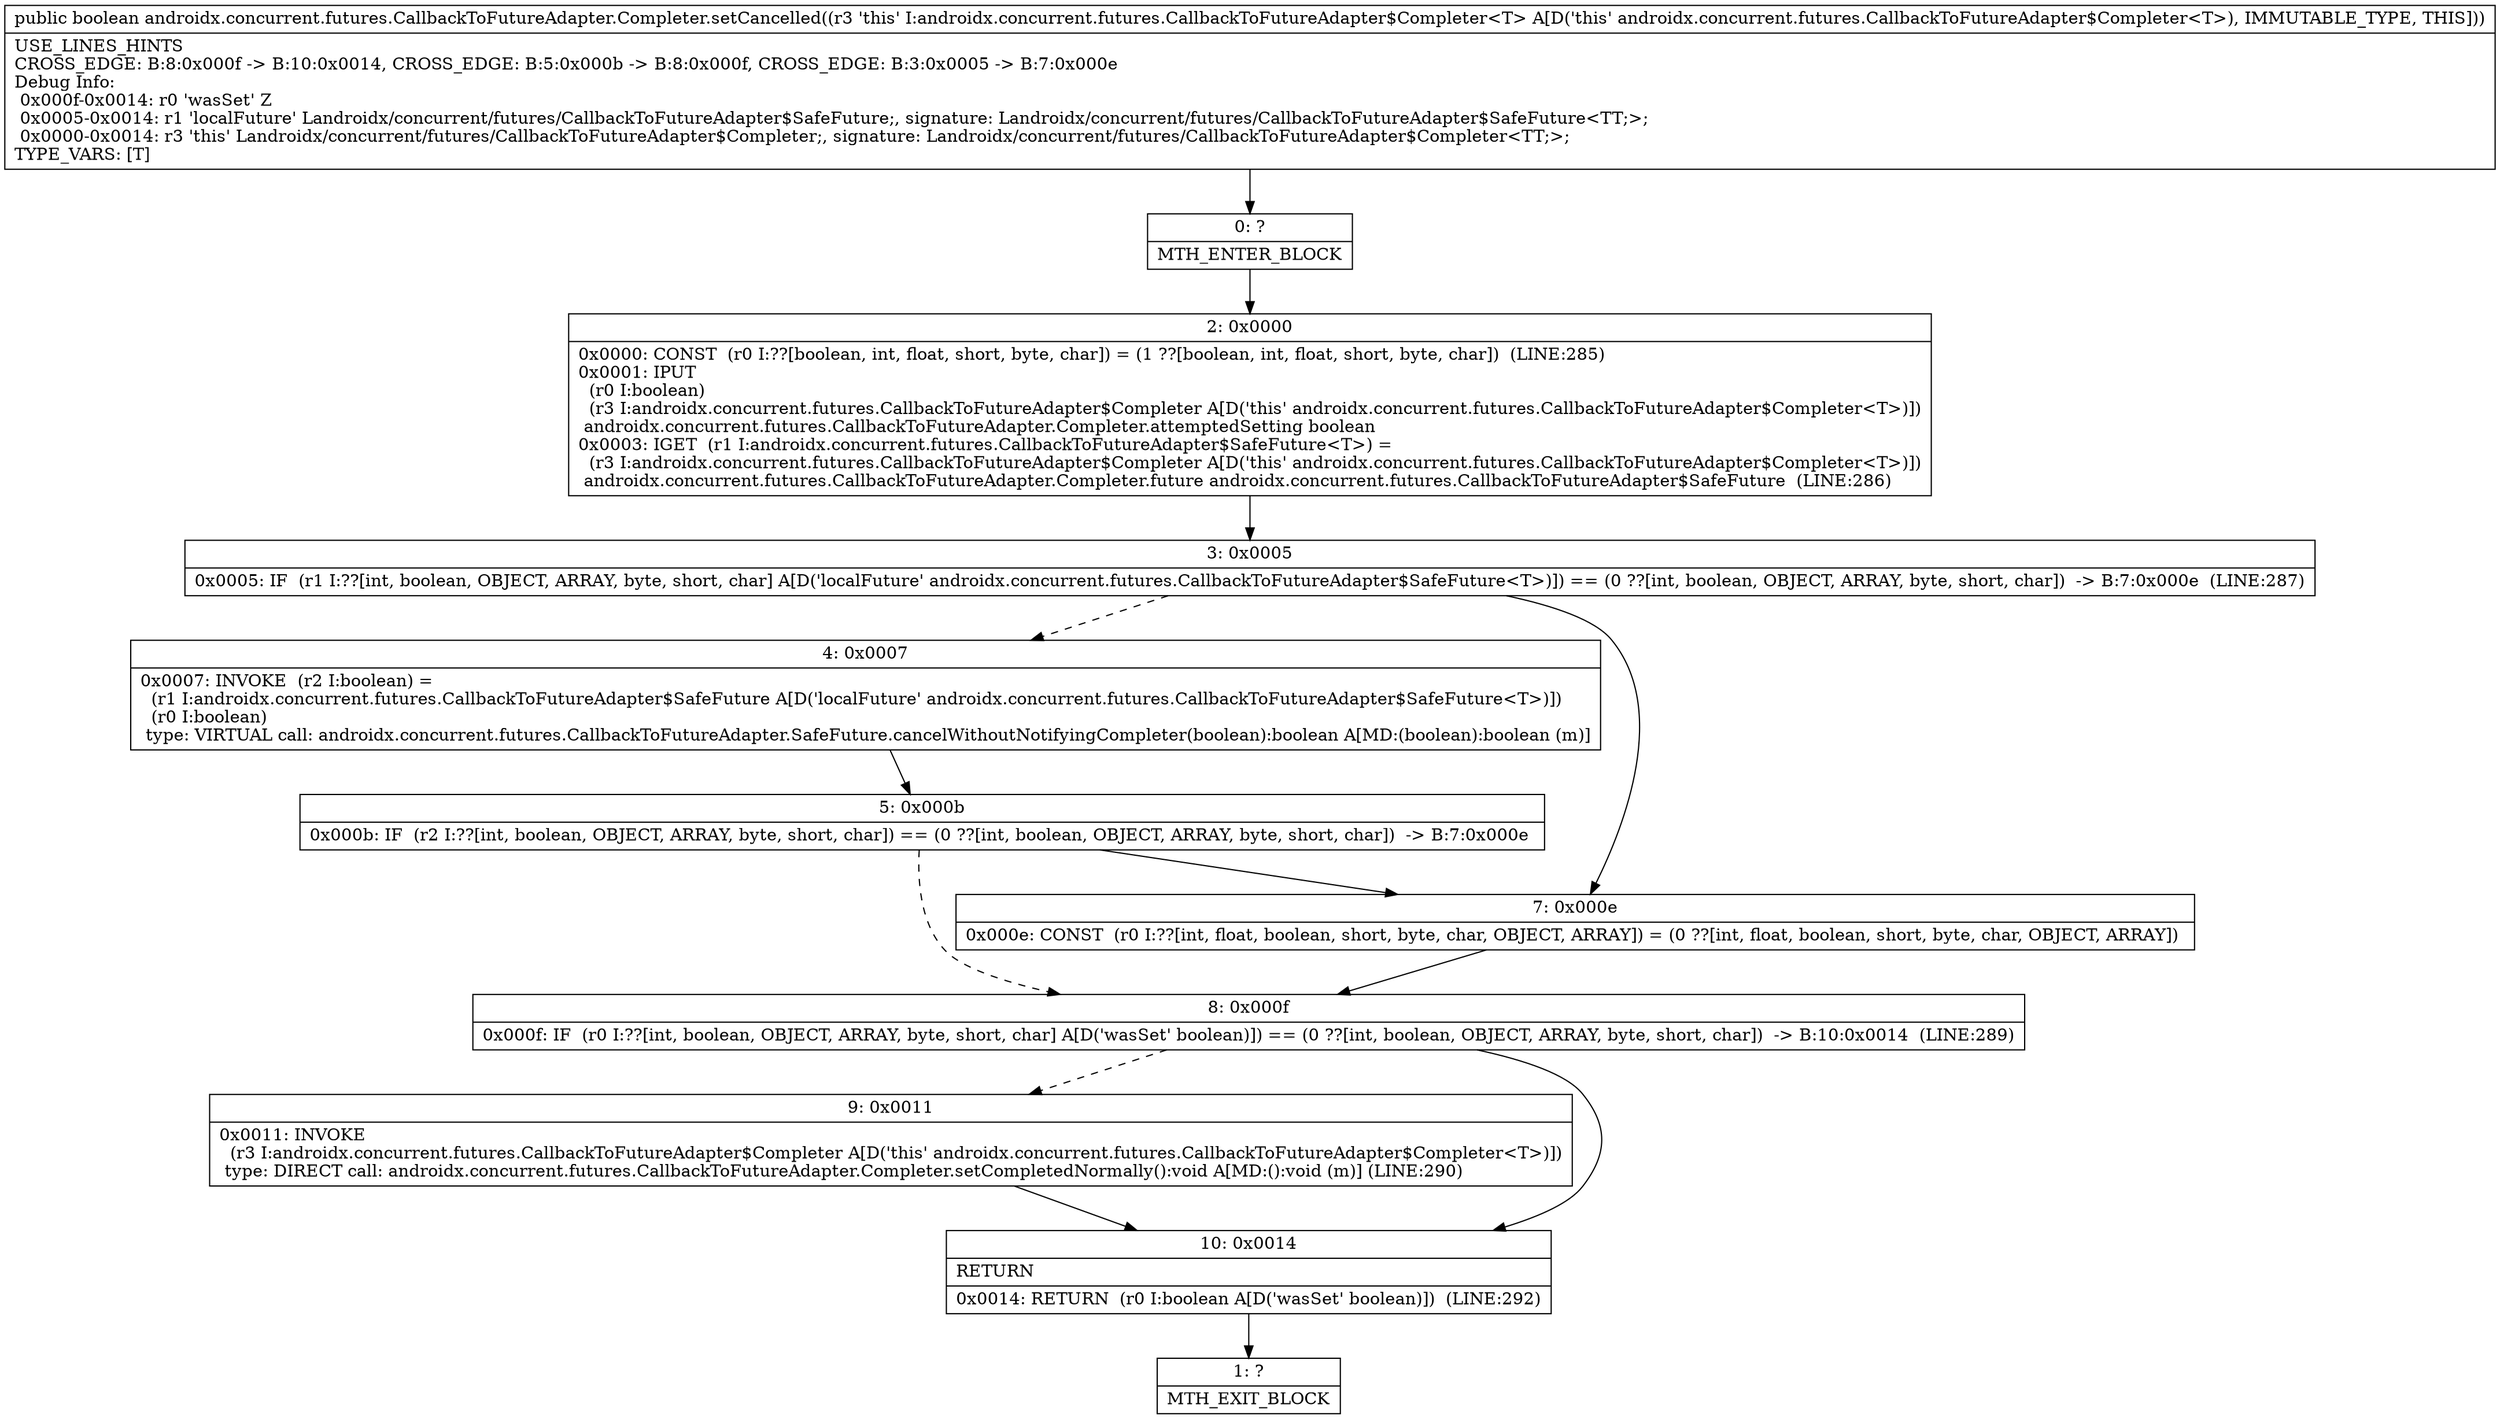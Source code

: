 digraph "CFG forandroidx.concurrent.futures.CallbackToFutureAdapter.Completer.setCancelled()Z" {
Node_0 [shape=record,label="{0\:\ ?|MTH_ENTER_BLOCK\l}"];
Node_2 [shape=record,label="{2\:\ 0x0000|0x0000: CONST  (r0 I:??[boolean, int, float, short, byte, char]) = (1 ??[boolean, int, float, short, byte, char])  (LINE:285)\l0x0001: IPUT  \l  (r0 I:boolean)\l  (r3 I:androidx.concurrent.futures.CallbackToFutureAdapter$Completer A[D('this' androidx.concurrent.futures.CallbackToFutureAdapter$Completer\<T\>)])\l androidx.concurrent.futures.CallbackToFutureAdapter.Completer.attemptedSetting boolean \l0x0003: IGET  (r1 I:androidx.concurrent.futures.CallbackToFutureAdapter$SafeFuture\<T\>) = \l  (r3 I:androidx.concurrent.futures.CallbackToFutureAdapter$Completer A[D('this' androidx.concurrent.futures.CallbackToFutureAdapter$Completer\<T\>)])\l androidx.concurrent.futures.CallbackToFutureAdapter.Completer.future androidx.concurrent.futures.CallbackToFutureAdapter$SafeFuture  (LINE:286)\l}"];
Node_3 [shape=record,label="{3\:\ 0x0005|0x0005: IF  (r1 I:??[int, boolean, OBJECT, ARRAY, byte, short, char] A[D('localFuture' androidx.concurrent.futures.CallbackToFutureAdapter$SafeFuture\<T\>)]) == (0 ??[int, boolean, OBJECT, ARRAY, byte, short, char])  \-\> B:7:0x000e  (LINE:287)\l}"];
Node_4 [shape=record,label="{4\:\ 0x0007|0x0007: INVOKE  (r2 I:boolean) = \l  (r1 I:androidx.concurrent.futures.CallbackToFutureAdapter$SafeFuture A[D('localFuture' androidx.concurrent.futures.CallbackToFutureAdapter$SafeFuture\<T\>)])\l  (r0 I:boolean)\l type: VIRTUAL call: androidx.concurrent.futures.CallbackToFutureAdapter.SafeFuture.cancelWithoutNotifyingCompleter(boolean):boolean A[MD:(boolean):boolean (m)]\l}"];
Node_5 [shape=record,label="{5\:\ 0x000b|0x000b: IF  (r2 I:??[int, boolean, OBJECT, ARRAY, byte, short, char]) == (0 ??[int, boolean, OBJECT, ARRAY, byte, short, char])  \-\> B:7:0x000e \l}"];
Node_8 [shape=record,label="{8\:\ 0x000f|0x000f: IF  (r0 I:??[int, boolean, OBJECT, ARRAY, byte, short, char] A[D('wasSet' boolean)]) == (0 ??[int, boolean, OBJECT, ARRAY, byte, short, char])  \-\> B:10:0x0014  (LINE:289)\l}"];
Node_9 [shape=record,label="{9\:\ 0x0011|0x0011: INVOKE  \l  (r3 I:androidx.concurrent.futures.CallbackToFutureAdapter$Completer A[D('this' androidx.concurrent.futures.CallbackToFutureAdapter$Completer\<T\>)])\l type: DIRECT call: androidx.concurrent.futures.CallbackToFutureAdapter.Completer.setCompletedNormally():void A[MD:():void (m)] (LINE:290)\l}"];
Node_10 [shape=record,label="{10\:\ 0x0014|RETURN\l|0x0014: RETURN  (r0 I:boolean A[D('wasSet' boolean)])  (LINE:292)\l}"];
Node_1 [shape=record,label="{1\:\ ?|MTH_EXIT_BLOCK\l}"];
Node_7 [shape=record,label="{7\:\ 0x000e|0x000e: CONST  (r0 I:??[int, float, boolean, short, byte, char, OBJECT, ARRAY]) = (0 ??[int, float, boolean, short, byte, char, OBJECT, ARRAY]) \l}"];
MethodNode[shape=record,label="{public boolean androidx.concurrent.futures.CallbackToFutureAdapter.Completer.setCancelled((r3 'this' I:androidx.concurrent.futures.CallbackToFutureAdapter$Completer\<T\> A[D('this' androidx.concurrent.futures.CallbackToFutureAdapter$Completer\<T\>), IMMUTABLE_TYPE, THIS]))  | USE_LINES_HINTS\lCROSS_EDGE: B:8:0x000f \-\> B:10:0x0014, CROSS_EDGE: B:5:0x000b \-\> B:8:0x000f, CROSS_EDGE: B:3:0x0005 \-\> B:7:0x000e\lDebug Info:\l  0x000f\-0x0014: r0 'wasSet' Z\l  0x0005\-0x0014: r1 'localFuture' Landroidx\/concurrent\/futures\/CallbackToFutureAdapter$SafeFuture;, signature: Landroidx\/concurrent\/futures\/CallbackToFutureAdapter$SafeFuture\<TT;\>;\l  0x0000\-0x0014: r3 'this' Landroidx\/concurrent\/futures\/CallbackToFutureAdapter$Completer;, signature: Landroidx\/concurrent\/futures\/CallbackToFutureAdapter$Completer\<TT;\>;\lTYPE_VARS: [T]\l}"];
MethodNode -> Node_0;Node_0 -> Node_2;
Node_2 -> Node_3;
Node_3 -> Node_4[style=dashed];
Node_3 -> Node_7;
Node_4 -> Node_5;
Node_5 -> Node_7;
Node_5 -> Node_8[style=dashed];
Node_8 -> Node_9[style=dashed];
Node_8 -> Node_10;
Node_9 -> Node_10;
Node_10 -> Node_1;
Node_7 -> Node_8;
}

